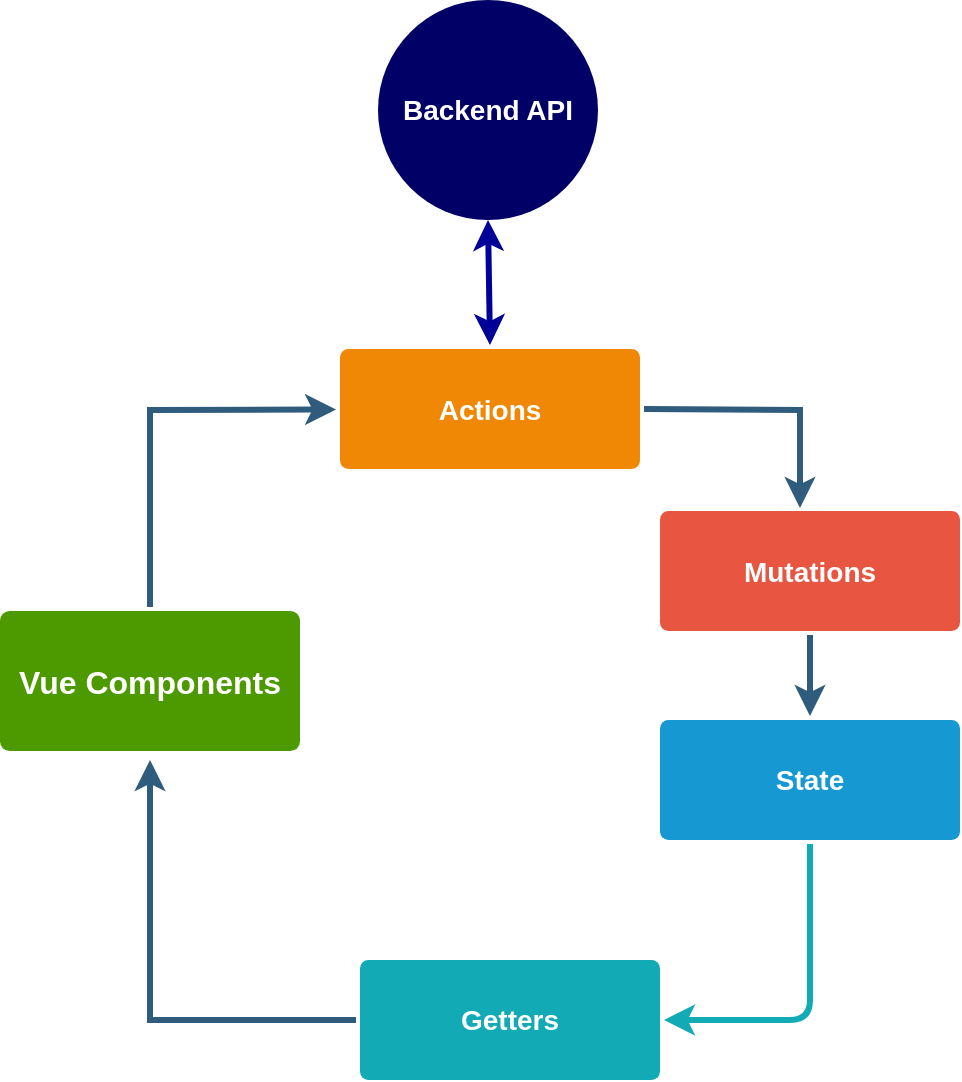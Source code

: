 <mxfile version="13.7.9" type="github">
  <diagram id="6a731a19-8d31-9384-78a2-239565b7b9f0" name="Page-1">
    <mxGraphModel dx="1157" dy="622" grid="1" gridSize="10" guides="1" tooltips="1" connect="1" arrows="1" fold="1" page="1" pageScale="1" pageWidth="1169" pageHeight="827" background="#ffffff" math="0" shadow="0">
      <root>
        <mxCell id="0" />
        <mxCell id="1" parent="0" />
        <mxCell id="1745" value="" style="edgeStyle=none;rounded=0;jumpStyle=none;html=1;shadow=0;labelBackgroundColor=none;startArrow=none;startFill=0;endArrow=classic;endFill=1;jettySize=auto;orthogonalLoop=1;strokeColor=#2F5B7C;strokeWidth=3;fontFamily=Helvetica;fontSize=16;fontColor=#23445D;spacing=5;" parent="1" source="1749" target="1764" edge="1">
          <mxGeometry relative="1" as="geometry">
            <Array as="points">
              <mxPoint x="435" y="275" />
            </Array>
          </mxGeometry>
        </mxCell>
        <mxCell id="1746" value="" style="edgeStyle=none;rounded=0;jumpStyle=none;html=1;shadow=0;labelBackgroundColor=none;startArrow=none;startFill=0;endArrow=classic;endFill=1;jettySize=auto;orthogonalLoop=1;strokeColor=#2F5B7C;strokeWidth=3;fontFamily=Helvetica;fontSize=16;fontColor=#23445D;spacing=5;exitX=0;exitY=0.5;exitDx=0;exitDy=0;" parent="1" source="1771" edge="1">
          <mxGeometry relative="1" as="geometry">
            <mxPoint x="435" y="450" as="targetPoint" />
            <Array as="points">
              <mxPoint x="435" y="580" />
            </Array>
          </mxGeometry>
        </mxCell>
        <mxCell id="1747" value="" style="edgeStyle=none;rounded=0;jumpStyle=none;html=1;shadow=0;labelBackgroundColor=none;startArrow=none;startFill=0;endArrow=classic;endFill=1;jettySize=auto;orthogonalLoop=1;strokeColor=#2F5B7C;strokeWidth=3;fontFamily=Helvetica;fontSize=16;fontColor=#23445D;spacing=5;exitX=0.5;exitY=1;exitDx=0;exitDy=0;" parent="1" source="1753" target="1760" edge="1">
          <mxGeometry relative="1" as="geometry" />
        </mxCell>
        <mxCell id="1748" value="" style="edgeStyle=none;rounded=0;jumpStyle=none;html=1;shadow=0;labelBackgroundColor=none;startArrow=none;startFill=0;endArrow=classic;endFill=1;jettySize=auto;orthogonalLoop=1;strokeColor=#2F5B7C;strokeWidth=3;fontFamily=Helvetica;fontSize=16;fontColor=#23445D;spacing=5;exitX=1;exitY=0.5;exitDx=0;exitDy=0;" parent="1" source="1764" edge="1">
          <mxGeometry relative="1" as="geometry">
            <mxPoint x="760" y="324" as="targetPoint" />
            <Array as="points">
              <mxPoint x="760" y="275" />
            </Array>
          </mxGeometry>
        </mxCell>
        <mxCell id="1749" value="Vue Components" style="rounded=1;whiteSpace=wrap;html=1;shadow=0;labelBackgroundColor=none;strokeColor=none;strokeWidth=3;fontFamily=Helvetica;fontSize=16;fontColor=#FFFFFF;align=center;fontStyle=1;spacing=5;arcSize=7;perimeterSpacing=2;fillColor=#4D9900;" parent="1" vertex="1">
          <mxGeometry x="360" y="375.5" width="150" height="70" as="geometry" />
        </mxCell>
        <mxCell id="1753" value="Mutations" style="rounded=1;whiteSpace=wrap;html=1;shadow=0;labelBackgroundColor=none;strokeColor=none;strokeWidth=3;fillColor=#e85642;fontFamily=Helvetica;fontSize=14;fontColor=#FFFFFF;align=center;spacing=5;fontStyle=1;arcSize=7;perimeterSpacing=2;" parent="1" vertex="1">
          <mxGeometry x="690" y="325.5" width="150" height="60" as="geometry" />
        </mxCell>
        <mxCell id="1764" value="Actions" style="rounded=1;whiteSpace=wrap;html=1;shadow=0;labelBackgroundColor=none;strokeColor=none;strokeWidth=3;fillColor=#F08705;fontFamily=Helvetica;fontSize=14;fontColor=#FFFFFF;align=center;spacing=5;fontStyle=1;arcSize=7;perimeterSpacing=2;" parent="1" vertex="1">
          <mxGeometry x="530" y="244.5" width="150" height="60" as="geometry" />
        </mxCell>
        <mxCell id="1771" value="Getters" style="rounded=1;whiteSpace=wrap;html=1;shadow=0;labelBackgroundColor=none;strokeColor=none;strokeWidth=3;fillColor=#12aab5;fontFamily=Helvetica;fontSize=14;fontColor=#FFFFFF;align=center;spacing=5;fontStyle=1;arcSize=7;perimeterSpacing=2;" parent="1" vertex="1">
          <mxGeometry x="540" y="550.0" width="150" height="60" as="geometry" />
        </mxCell>
        <mxCell id="1760" value="State" style="rounded=1;whiteSpace=wrap;html=1;shadow=0;labelBackgroundColor=none;strokeColor=none;strokeWidth=3;fillColor=#1699d3;fontFamily=Helvetica;fontSize=14;fontColor=#FFFFFF;align=center;spacing=5;fontStyle=1;arcSize=7;perimeterSpacing=2;" parent="1" vertex="1">
          <mxGeometry x="690" y="430" width="150" height="60" as="geometry" />
        </mxCell>
        <mxCell id="gh77MXFz4nCD-7koQr1Y-1781" value="" style="edgeStyle=none;rounded=1;jumpStyle=none;html=1;shadow=0;labelBackgroundColor=none;startArrow=none;startFill=0;jettySize=auto;orthogonalLoop=1;strokeColor=#12AAB5;strokeWidth=3;fontFamily=Helvetica;fontSize=14;fontColor=#FFFFFF;spacing=5;fontStyle=1;fillColor=#b0e3e6;exitX=0.5;exitY=1;exitDx=0;exitDy=0;entryX=1;entryY=0.5;entryDx=0;entryDy=0;" edge="1" parent="1" source="1760" target="1771">
          <mxGeometry relative="1" as="geometry">
            <mxPoint x="522" y="531.284" as="sourcePoint" />
            <mxPoint x="640" y="490" as="targetPoint" />
            <Array as="points">
              <mxPoint x="765" y="580" />
            </Array>
          </mxGeometry>
        </mxCell>
        <mxCell id="gh77MXFz4nCD-7koQr1Y-1782" value="&lt;span style=&quot;color: rgb(255 , 255 , 255) ; font-family: &amp;#34;helvetica&amp;#34; ; font-size: 14px ; font-style: normal ; font-weight: 700 ; letter-spacing: normal ; text-align: center ; text-indent: 0px ; text-transform: none ; word-spacing: 0px ; display: inline ; float: none&quot;&gt;Backend API&lt;/span&gt;" style="ellipse;whiteSpace=wrap;html=1;strokeColor=none;fillColor=#000066;" vertex="1" parent="1">
          <mxGeometry x="549" y="70" width="110" height="110" as="geometry" />
        </mxCell>
        <mxCell id="gh77MXFz4nCD-7koQr1Y-1784" value="" style="endArrow=classic;startArrow=classic;html=1;rounded=0;strokeWidth=3;strokeColor=#000099;exitX=0.5;exitY=0;exitDx=0;exitDy=0;entryX=0.5;entryY=1;entryDx=0;entryDy=0;" edge="1" parent="1" source="1764" target="gh77MXFz4nCD-7koQr1Y-1782">
          <mxGeometry width="50" height="50" relative="1" as="geometry">
            <mxPoint x="600" y="217" as="sourcePoint" />
            <mxPoint x="650" y="167" as="targetPoint" />
          </mxGeometry>
        </mxCell>
      </root>
    </mxGraphModel>
  </diagram>
</mxfile>
